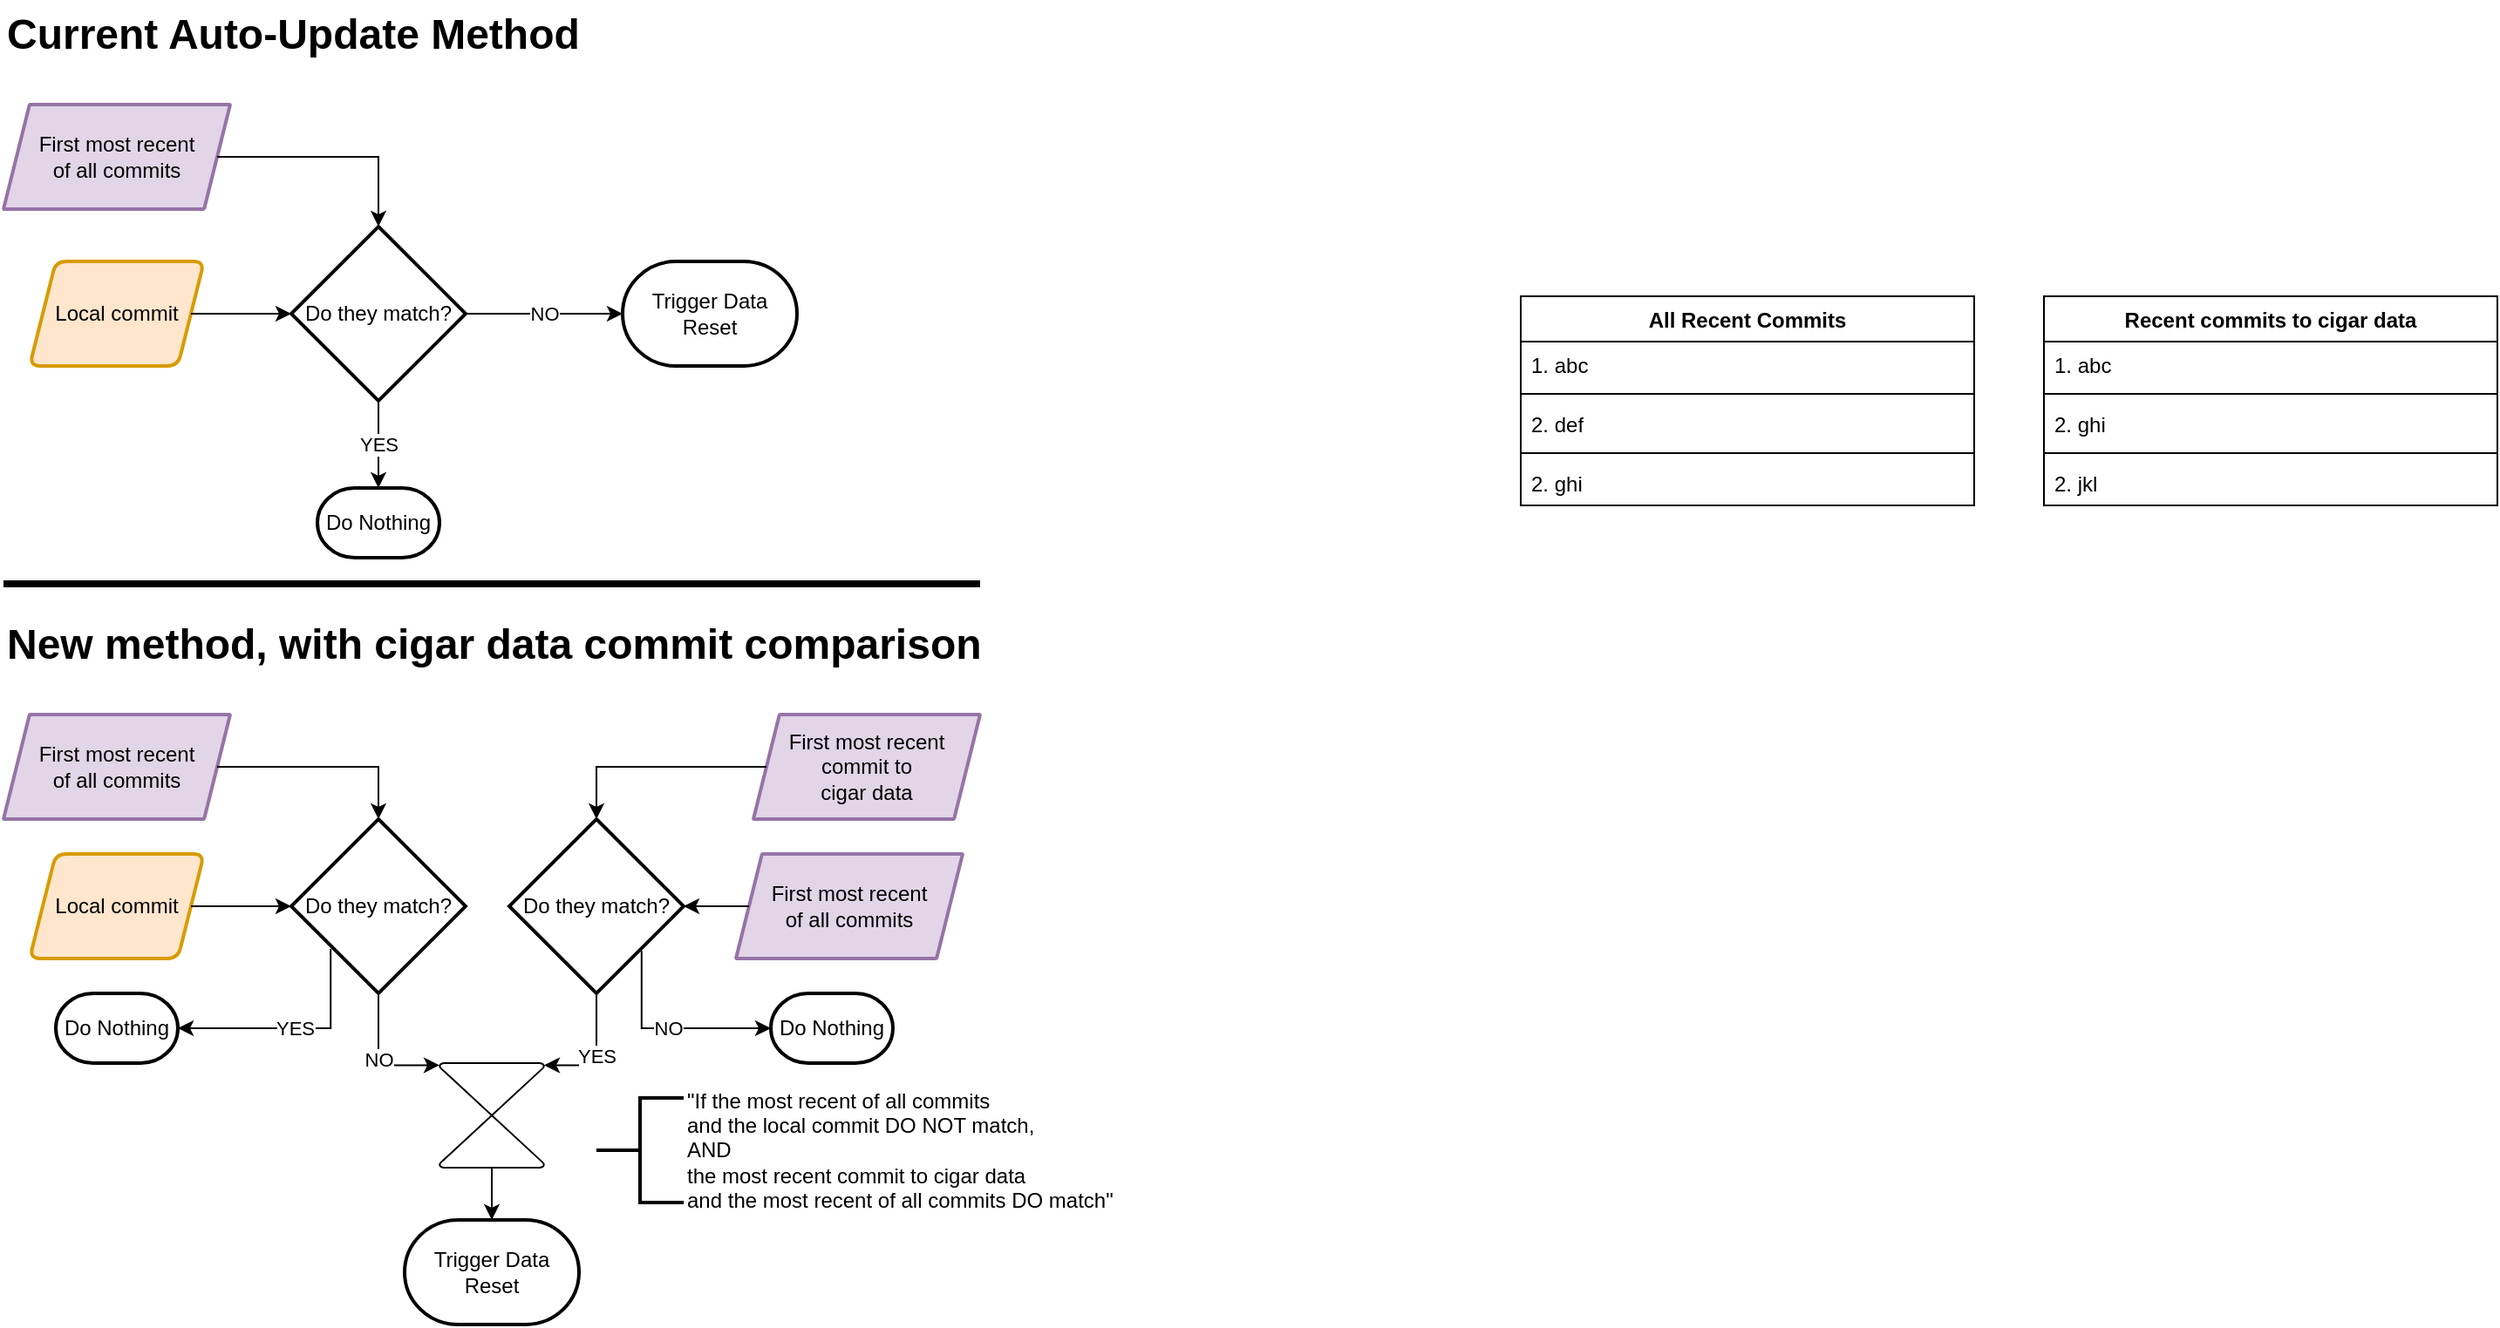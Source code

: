 <mxfile version="26.2.14" pages="3">
  <diagram name="Page-1" id="Fsl2NmO5ZkDEx8LPRr8b">
    <mxGraphModel dx="1038" dy="605" grid="1" gridSize="10" guides="1" tooltips="1" connect="1" arrows="1" fold="1" page="1" pageScale="1" pageWidth="850" pageHeight="1100" math="0" shadow="0">
      <root>
        <mxCell id="0" />
        <mxCell id="1" parent="0" />
        <mxCell id="vNEHH-DYMuVMHKYgHkYS-1" value="Recent commits to cigar data" style="swimlane;fontStyle=1;align=center;verticalAlign=top;childLayout=stackLayout;horizontal=1;startSize=26;horizontalStack=0;resizeParent=1;resizeParentMax=0;resizeLast=0;collapsible=1;marginBottom=0;whiteSpace=wrap;html=1;" vertex="1" parent="1">
          <mxGeometry x="1240" y="240" width="260" height="120" as="geometry" />
        </mxCell>
        <mxCell id="vNEHH-DYMuVMHKYgHkYS-2" value="1. abc" style="text;strokeColor=none;fillColor=none;align=left;verticalAlign=top;spacingLeft=4;spacingRight=4;overflow=hidden;rotatable=0;points=[[0,0.5],[1,0.5]];portConstraint=eastwest;whiteSpace=wrap;html=1;" vertex="1" parent="vNEHH-DYMuVMHKYgHkYS-1">
          <mxGeometry y="26" width="260" height="26" as="geometry" />
        </mxCell>
        <mxCell id="vNEHH-DYMuVMHKYgHkYS-3" value="" style="line;strokeWidth=1;fillColor=none;align=left;verticalAlign=middle;spacingTop=-1;spacingLeft=3;spacingRight=3;rotatable=0;labelPosition=right;points=[];portConstraint=eastwest;strokeColor=inherit;" vertex="1" parent="vNEHH-DYMuVMHKYgHkYS-1">
          <mxGeometry y="52" width="260" height="8" as="geometry" />
        </mxCell>
        <mxCell id="vNEHH-DYMuVMHKYgHkYS-4" value="2. ghi" style="text;strokeColor=none;fillColor=none;align=left;verticalAlign=top;spacingLeft=4;spacingRight=4;overflow=hidden;rotatable=0;points=[[0,0.5],[1,0.5]];portConstraint=eastwest;whiteSpace=wrap;html=1;" vertex="1" parent="vNEHH-DYMuVMHKYgHkYS-1">
          <mxGeometry y="60" width="260" height="26" as="geometry" />
        </mxCell>
        <mxCell id="vNEHH-DYMuVMHKYgHkYS-5" value="" style="line;strokeWidth=1;fillColor=none;align=left;verticalAlign=middle;spacingTop=-1;spacingLeft=3;spacingRight=3;rotatable=0;labelPosition=right;points=[];portConstraint=eastwest;strokeColor=inherit;" vertex="1" parent="vNEHH-DYMuVMHKYgHkYS-1">
          <mxGeometry y="86" width="260" height="8" as="geometry" />
        </mxCell>
        <mxCell id="vNEHH-DYMuVMHKYgHkYS-6" value="2. jkl" style="text;strokeColor=none;fillColor=none;align=left;verticalAlign=top;spacingLeft=4;spacingRight=4;overflow=hidden;rotatable=0;points=[[0,0.5],[1,0.5]];portConstraint=eastwest;whiteSpace=wrap;html=1;" vertex="1" parent="vNEHH-DYMuVMHKYgHkYS-1">
          <mxGeometry y="94" width="260" height="26" as="geometry" />
        </mxCell>
        <mxCell id="vNEHH-DYMuVMHKYgHkYS-7" value="All Recent Commits" style="swimlane;fontStyle=1;align=center;verticalAlign=top;childLayout=stackLayout;horizontal=1;startSize=26;horizontalStack=0;resizeParent=1;resizeParentMax=0;resizeLast=0;collapsible=1;marginBottom=0;whiteSpace=wrap;html=1;" vertex="1" parent="1">
          <mxGeometry x="940" y="240" width="260" height="120" as="geometry" />
        </mxCell>
        <mxCell id="vNEHH-DYMuVMHKYgHkYS-8" value="1. abc" style="text;strokeColor=none;fillColor=none;align=left;verticalAlign=top;spacingLeft=4;spacingRight=4;overflow=hidden;rotatable=0;points=[[0,0.5],[1,0.5]];portConstraint=eastwest;whiteSpace=wrap;html=1;" vertex="1" parent="vNEHH-DYMuVMHKYgHkYS-7">
          <mxGeometry y="26" width="260" height="26" as="geometry" />
        </mxCell>
        <mxCell id="vNEHH-DYMuVMHKYgHkYS-9" value="" style="line;strokeWidth=1;fillColor=none;align=left;verticalAlign=middle;spacingTop=-1;spacingLeft=3;spacingRight=3;rotatable=0;labelPosition=right;points=[];portConstraint=eastwest;strokeColor=inherit;" vertex="1" parent="vNEHH-DYMuVMHKYgHkYS-7">
          <mxGeometry y="52" width="260" height="8" as="geometry" />
        </mxCell>
        <mxCell id="vNEHH-DYMuVMHKYgHkYS-10" value="2. def" style="text;strokeColor=none;fillColor=none;align=left;verticalAlign=top;spacingLeft=4;spacingRight=4;overflow=hidden;rotatable=0;points=[[0,0.5],[1,0.5]];portConstraint=eastwest;whiteSpace=wrap;html=1;" vertex="1" parent="vNEHH-DYMuVMHKYgHkYS-7">
          <mxGeometry y="60" width="260" height="26" as="geometry" />
        </mxCell>
        <mxCell id="vNEHH-DYMuVMHKYgHkYS-11" value="" style="line;strokeWidth=1;fillColor=none;align=left;verticalAlign=middle;spacingTop=-1;spacingLeft=3;spacingRight=3;rotatable=0;labelPosition=right;points=[];portConstraint=eastwest;strokeColor=inherit;" vertex="1" parent="vNEHH-DYMuVMHKYgHkYS-7">
          <mxGeometry y="86" width="260" height="8" as="geometry" />
        </mxCell>
        <mxCell id="vNEHH-DYMuVMHKYgHkYS-12" value="2. ghi" style="text;strokeColor=none;fillColor=none;align=left;verticalAlign=top;spacingLeft=4;spacingRight=4;overflow=hidden;rotatable=0;points=[[0,0.5],[1,0.5]];portConstraint=eastwest;whiteSpace=wrap;html=1;" vertex="1" parent="vNEHH-DYMuVMHKYgHkYS-7">
          <mxGeometry y="94" width="260" height="26" as="geometry" />
        </mxCell>
        <mxCell id="vNEHH-DYMuVMHKYgHkYS-14" value="First most recent&lt;div&gt;commit to&lt;/div&gt;&lt;div&gt;cigar data&lt;/div&gt;" style="shape=parallelogram;html=1;strokeWidth=2;perimeter=parallelogramPerimeter;whiteSpace=wrap;rounded=1;arcSize=1;size=0.115;fillColor=#e1d5e7;strokeColor=#9673a6;" vertex="1" parent="1">
          <mxGeometry x="500" y="480" width="130" height="60" as="geometry" />
        </mxCell>
        <mxCell id="vNEHH-DYMuVMHKYgHkYS-15" value="Local commit" style="shape=parallelogram;html=1;strokeWidth=2;perimeter=parallelogramPerimeter;whiteSpace=wrap;rounded=1;arcSize=12;size=0.15;fillColor=#ffe6cc;strokeColor=#d79b00;" vertex="1" parent="1">
          <mxGeometry x="85" y="560" width="100" height="60" as="geometry" />
        </mxCell>
        <mxCell id="vNEHH-DYMuVMHKYgHkYS-16" value="&lt;div&gt;&lt;span style=&quot;background-color: transparent; color: light-dark(rgb(0, 0, 0), rgb(255, 255, 255));&quot;&gt;Do they match?&lt;/span&gt;&lt;/div&gt;" style="strokeWidth=2;html=1;shape=mxgraph.flowchart.decision;whiteSpace=wrap;" vertex="1" parent="1">
          <mxGeometry x="235" y="540" width="100" height="100" as="geometry" />
        </mxCell>
        <mxCell id="vNEHH-DYMuVMHKYgHkYS-17" value="First most recent&lt;div&gt;of all commits&lt;/div&gt;" style="shape=parallelogram;html=1;strokeWidth=2;perimeter=parallelogramPerimeter;whiteSpace=wrap;rounded=1;arcSize=1;size=0.115;fillColor=#e1d5e7;strokeColor=#9673a6;" vertex="1" parent="1">
          <mxGeometry x="70" y="480" width="130" height="60" as="geometry" />
        </mxCell>
        <mxCell id="vNEHH-DYMuVMHKYgHkYS-19" style="edgeStyle=orthogonalEdgeStyle;rounded=0;orthogonalLoop=1;jettySize=auto;html=1;entryX=0;entryY=0.5;entryDx=0;entryDy=0;entryPerimeter=0;" edge="1" parent="1" source="vNEHH-DYMuVMHKYgHkYS-15" target="vNEHH-DYMuVMHKYgHkYS-16">
          <mxGeometry relative="1" as="geometry" />
        </mxCell>
        <mxCell id="vNEHH-DYMuVMHKYgHkYS-20" style="edgeStyle=orthogonalEdgeStyle;rounded=0;orthogonalLoop=1;jettySize=auto;html=1;entryX=0.5;entryY=0;entryDx=0;entryDy=0;entryPerimeter=0;" edge="1" parent="1" source="vNEHH-DYMuVMHKYgHkYS-17" target="vNEHH-DYMuVMHKYgHkYS-16">
          <mxGeometry relative="1" as="geometry" />
        </mxCell>
        <mxCell id="vNEHH-DYMuVMHKYgHkYS-22" value="First most recent&lt;div&gt;of all commits&lt;/div&gt;" style="shape=parallelogram;html=1;strokeWidth=2;perimeter=parallelogramPerimeter;whiteSpace=wrap;rounded=1;arcSize=1;size=0.115;fillColor=#e1d5e7;strokeColor=#9673a6;" vertex="1" parent="1">
          <mxGeometry x="490" y="560" width="130" height="60" as="geometry" />
        </mxCell>
        <mxCell id="vNEHH-DYMuVMHKYgHkYS-23" value="&lt;div&gt;&lt;span style=&quot;background-color: transparent; color: light-dark(rgb(0, 0, 0), rgb(255, 255, 255));&quot;&gt;Do they match?&lt;/span&gt;&lt;/div&gt;" style="strokeWidth=2;html=1;shape=mxgraph.flowchart.decision;whiteSpace=wrap;" vertex="1" parent="1">
          <mxGeometry x="360" y="540" width="100" height="100" as="geometry" />
        </mxCell>
        <mxCell id="vNEHH-DYMuVMHKYgHkYS-24" style="edgeStyle=orthogonalEdgeStyle;rounded=0;orthogonalLoop=1;jettySize=auto;html=1;entryX=1;entryY=0.5;entryDx=0;entryDy=0;entryPerimeter=0;" edge="1" parent="1" source="vNEHH-DYMuVMHKYgHkYS-22" target="vNEHH-DYMuVMHKYgHkYS-23">
          <mxGeometry relative="1" as="geometry" />
        </mxCell>
        <mxCell id="vNEHH-DYMuVMHKYgHkYS-25" style="edgeStyle=orthogonalEdgeStyle;rounded=0;orthogonalLoop=1;jettySize=auto;html=1;entryX=0.5;entryY=0;entryDx=0;entryDy=0;entryPerimeter=0;" edge="1" parent="1" source="vNEHH-DYMuVMHKYgHkYS-14" target="vNEHH-DYMuVMHKYgHkYS-23">
          <mxGeometry relative="1" as="geometry" />
        </mxCell>
        <mxCell id="vNEHH-DYMuVMHKYgHkYS-27" value="" style="verticalLabelPosition=bottom;verticalAlign=top;html=1;shape=mxgraph.flowchart.collate;rotation=0;" vertex="1" parent="1">
          <mxGeometry x="320" y="680" width="60" height="60" as="geometry" />
        </mxCell>
        <mxCell id="vNEHH-DYMuVMHKYgHkYS-28" value="NO" style="edgeStyle=orthogonalEdgeStyle;rounded=0;orthogonalLoop=1;jettySize=auto;html=1;entryX=0;entryY=0.02;entryDx=0;entryDy=0;entryPerimeter=0;" edge="1" parent="1" source="vNEHH-DYMuVMHKYgHkYS-16" target="vNEHH-DYMuVMHKYgHkYS-27">
          <mxGeometry relative="1" as="geometry" />
        </mxCell>
        <mxCell id="vNEHH-DYMuVMHKYgHkYS-29" value="YES" style="edgeStyle=orthogonalEdgeStyle;rounded=0;orthogonalLoop=1;jettySize=auto;html=1;entryX=1;entryY=0.02;entryDx=0;entryDy=0;entryPerimeter=0;" edge="1" parent="1" source="vNEHH-DYMuVMHKYgHkYS-23" target="vNEHH-DYMuVMHKYgHkYS-27">
          <mxGeometry relative="1" as="geometry" />
        </mxCell>
        <mxCell id="vNEHH-DYMuVMHKYgHkYS-36" value="Do Nothing" style="strokeWidth=2;html=1;shape=mxgraph.flowchart.terminator;whiteSpace=wrap;" vertex="1" parent="1">
          <mxGeometry x="100" y="640" width="70" height="40" as="geometry" />
        </mxCell>
        <mxCell id="vNEHH-DYMuVMHKYgHkYS-37" value="Do Nothing" style="strokeWidth=2;html=1;shape=mxgraph.flowchart.terminator;whiteSpace=wrap;" vertex="1" parent="1">
          <mxGeometry x="510" y="640" width="70" height="40" as="geometry" />
        </mxCell>
        <mxCell id="vNEHH-DYMuVMHKYgHkYS-38" value="NO" style="edgeStyle=orthogonalEdgeStyle;rounded=0;orthogonalLoop=1;jettySize=auto;html=1;exitX=0.759;exitY=0.756;exitDx=0;exitDy=0;exitPerimeter=0;" edge="1" parent="1" source="vNEHH-DYMuVMHKYgHkYS-23" target="vNEHH-DYMuVMHKYgHkYS-37">
          <mxGeometry relative="1" as="geometry">
            <Array as="points">
              <mxPoint x="436" y="660" />
            </Array>
          </mxGeometry>
        </mxCell>
        <mxCell id="vNEHH-DYMuVMHKYgHkYS-39" value="YES" style="edgeStyle=orthogonalEdgeStyle;rounded=0;orthogonalLoop=1;jettySize=auto;html=1;exitX=0.226;exitY=0.745;exitDx=0;exitDy=0;exitPerimeter=0;" edge="1" parent="1" source="vNEHH-DYMuVMHKYgHkYS-16" target="vNEHH-DYMuVMHKYgHkYS-36">
          <mxGeometry relative="1" as="geometry">
            <Array as="points">
              <mxPoint x="258" y="660" />
            </Array>
          </mxGeometry>
        </mxCell>
        <mxCell id="vNEHH-DYMuVMHKYgHkYS-40" value="&quot;If the most recent of all commits&amp;nbsp;&lt;div&gt;and the local commit DO NOT match,&lt;div&gt;AND&lt;/div&gt;&lt;div&gt;the most recent commit to cigar data&lt;/div&gt;&lt;div&gt;and the most recent of all commits DO match&quot;&lt;/div&gt;&lt;/div&gt;" style="strokeWidth=2;html=1;shape=mxgraph.flowchart.annotation_2;align=left;labelPosition=right;pointerEvents=1;" vertex="1" parent="1">
          <mxGeometry x="410" y="700" width="50" height="60" as="geometry" />
        </mxCell>
        <mxCell id="vNEHH-DYMuVMHKYgHkYS-41" value="Trigger Data Reset" style="strokeWidth=2;html=1;shape=mxgraph.flowchart.terminator;whiteSpace=wrap;" vertex="1" parent="1">
          <mxGeometry x="300" y="770" width="100" height="60" as="geometry" />
        </mxCell>
        <mxCell id="vNEHH-DYMuVMHKYgHkYS-42" style="edgeStyle=orthogonalEdgeStyle;rounded=0;orthogonalLoop=1;jettySize=auto;html=1;entryX=0.5;entryY=0;entryDx=0;entryDy=0;entryPerimeter=0;" edge="1" parent="1" source="vNEHH-DYMuVMHKYgHkYS-27" target="vNEHH-DYMuVMHKYgHkYS-41">
          <mxGeometry relative="1" as="geometry" />
        </mxCell>
        <mxCell id="vNEHH-DYMuVMHKYgHkYS-57" value="" style="line;strokeWidth=4;html=1;perimeter=backbonePerimeter;points=[];outlineConnect=0;" vertex="1" parent="1">
          <mxGeometry x="70" y="400" width="560" height="10" as="geometry" />
        </mxCell>
        <mxCell id="vNEHH-DYMuVMHKYgHkYS-58" value="New method, with cigar data commit comparison" style="text;strokeColor=none;fillColor=none;html=1;fontSize=24;fontStyle=1;verticalAlign=middle;align=left;" vertex="1" parent="1">
          <mxGeometry x="70" y="420" width="560" height="40" as="geometry" />
        </mxCell>
        <mxCell id="vNEHH-DYMuVMHKYgHkYS-59" value="First most recent&lt;div&gt;of all commits&lt;/div&gt;" style="shape=parallelogram;html=1;strokeWidth=2;perimeter=parallelogramPerimeter;whiteSpace=wrap;rounded=1;arcSize=1;size=0.115;fillColor=#e1d5e7;strokeColor=#9673a6;" vertex="1" parent="1">
          <mxGeometry x="70" y="130" width="130" height="60" as="geometry" />
        </mxCell>
        <mxCell id="vNEHH-DYMuVMHKYgHkYS-60" value="Local commit" style="shape=parallelogram;html=1;strokeWidth=2;perimeter=parallelogramPerimeter;whiteSpace=wrap;rounded=1;arcSize=12;size=0.15;fillColor=#ffe6cc;strokeColor=#d79b00;" vertex="1" parent="1">
          <mxGeometry x="85" y="220" width="100" height="60" as="geometry" />
        </mxCell>
        <mxCell id="vNEHH-DYMuVMHKYgHkYS-61" value="&lt;div&gt;&lt;span style=&quot;background-color: transparent; color: light-dark(rgb(0, 0, 0), rgb(255, 255, 255));&quot;&gt;Do they match?&lt;/span&gt;&lt;/div&gt;" style="strokeWidth=2;html=1;shape=mxgraph.flowchart.decision;whiteSpace=wrap;" vertex="1" parent="1">
          <mxGeometry x="235" y="200" width="100" height="100" as="geometry" />
        </mxCell>
        <mxCell id="vNEHH-DYMuVMHKYgHkYS-62" style="edgeStyle=orthogonalEdgeStyle;rounded=0;orthogonalLoop=1;jettySize=auto;html=1;entryX=0.5;entryY=0;entryDx=0;entryDy=0;entryPerimeter=0;" edge="1" parent="1" source="vNEHH-DYMuVMHKYgHkYS-59" target="vNEHH-DYMuVMHKYgHkYS-61">
          <mxGeometry relative="1" as="geometry" />
        </mxCell>
        <mxCell id="vNEHH-DYMuVMHKYgHkYS-64" style="edgeStyle=orthogonalEdgeStyle;rounded=0;orthogonalLoop=1;jettySize=auto;html=1;entryX=0;entryY=0.5;entryDx=0;entryDy=0;entryPerimeter=0;" edge="1" parent="1" source="vNEHH-DYMuVMHKYgHkYS-60" target="vNEHH-DYMuVMHKYgHkYS-61">
          <mxGeometry relative="1" as="geometry" />
        </mxCell>
        <mxCell id="vNEHH-DYMuVMHKYgHkYS-65" value="Trigger Data Reset" style="strokeWidth=2;html=1;shape=mxgraph.flowchart.terminator;whiteSpace=wrap;" vertex="1" parent="1">
          <mxGeometry x="425" y="220" width="100" height="60" as="geometry" />
        </mxCell>
        <mxCell id="vNEHH-DYMuVMHKYgHkYS-66" value="NO" style="edgeStyle=orthogonalEdgeStyle;rounded=0;orthogonalLoop=1;jettySize=auto;html=1;entryX=0;entryY=0.5;entryDx=0;entryDy=0;entryPerimeter=0;" edge="1" parent="1" source="vNEHH-DYMuVMHKYgHkYS-61" target="vNEHH-DYMuVMHKYgHkYS-65">
          <mxGeometry relative="1" as="geometry" />
        </mxCell>
        <mxCell id="vNEHH-DYMuVMHKYgHkYS-67" value="Do Nothing" style="strokeWidth=2;html=1;shape=mxgraph.flowchart.terminator;whiteSpace=wrap;" vertex="1" parent="1">
          <mxGeometry x="250" y="350" width="70" height="40" as="geometry" />
        </mxCell>
        <mxCell id="vNEHH-DYMuVMHKYgHkYS-68" value="YES" style="edgeStyle=orthogonalEdgeStyle;rounded=0;orthogonalLoop=1;jettySize=auto;html=1;entryX=0.5;entryY=0;entryDx=0;entryDy=0;entryPerimeter=0;" edge="1" parent="1" source="vNEHH-DYMuVMHKYgHkYS-61" target="vNEHH-DYMuVMHKYgHkYS-67">
          <mxGeometry relative="1" as="geometry" />
        </mxCell>
        <mxCell id="vNEHH-DYMuVMHKYgHkYS-69" value="Current Auto-Update Method" style="text;strokeColor=none;fillColor=none;html=1;fontSize=24;fontStyle=1;verticalAlign=middle;align=left;" vertex="1" parent="1">
          <mxGeometry x="70" y="70" width="560" height="40" as="geometry" />
        </mxCell>
      </root>
    </mxGraphModel>
  </diagram>
  <diagram id="9Dt4kSiQeYyxLIuyk6CU" name="Page-2">
    <mxGraphModel dx="172" dy="605" grid="1" gridSize="10" guides="1" tooltips="1" connect="1" arrows="1" fold="1" page="1" pageScale="1" pageWidth="850" pageHeight="1100" math="0" shadow="0">
      <root>
        <mxCell id="0" />
        <mxCell id="1" parent="0" />
        <mxCell id="Z2YnFf-FDvuRE0i_ADli-1" value="Recent commits to cigar data" style="swimlane;fontStyle=1;align=center;verticalAlign=top;childLayout=stackLayout;horizontal=1;startSize=26;horizontalStack=0;resizeParent=1;resizeParentMax=0;resizeLast=0;collapsible=1;marginBottom=0;whiteSpace=wrap;html=1;fillColor=#e1d5e7;strokeColor=#9673a6;" vertex="1" parent="1">
          <mxGeometry x="1220" y="90" width="260" height="120" as="geometry" />
        </mxCell>
        <mxCell id="Z2YnFf-FDvuRE0i_ADli-2" value="1. abc" style="text;strokeColor=none;fillColor=none;align=left;verticalAlign=top;spacingLeft=4;spacingRight=4;overflow=hidden;rotatable=0;points=[[0,0.5],[1,0.5]];portConstraint=eastwest;whiteSpace=wrap;html=1;" vertex="1" parent="Z2YnFf-FDvuRE0i_ADli-1">
          <mxGeometry y="26" width="260" height="26" as="geometry" />
        </mxCell>
        <mxCell id="Z2YnFf-FDvuRE0i_ADli-3" value="" style="line;strokeWidth=1;fillColor=none;align=left;verticalAlign=middle;spacingTop=-1;spacingLeft=3;spacingRight=3;rotatable=0;labelPosition=right;points=[];portConstraint=eastwest;strokeColor=inherit;" vertex="1" parent="Z2YnFf-FDvuRE0i_ADli-1">
          <mxGeometry y="52" width="260" height="8" as="geometry" />
        </mxCell>
        <mxCell id="Z2YnFf-FDvuRE0i_ADli-4" value="2. ghi" style="text;strokeColor=none;fillColor=none;align=left;verticalAlign=top;spacingLeft=4;spacingRight=4;overflow=hidden;rotatable=0;points=[[0,0.5],[1,0.5]];portConstraint=eastwest;whiteSpace=wrap;html=1;" vertex="1" parent="Z2YnFf-FDvuRE0i_ADli-1">
          <mxGeometry y="60" width="260" height="26" as="geometry" />
        </mxCell>
        <mxCell id="Z2YnFf-FDvuRE0i_ADli-5" value="" style="line;strokeWidth=1;fillColor=none;align=left;verticalAlign=middle;spacingTop=-1;spacingLeft=3;spacingRight=3;rotatable=0;labelPosition=right;points=[];portConstraint=eastwest;strokeColor=inherit;" vertex="1" parent="Z2YnFf-FDvuRE0i_ADli-1">
          <mxGeometry y="86" width="260" height="8" as="geometry" />
        </mxCell>
        <mxCell id="Z2YnFf-FDvuRE0i_ADli-6" value="2. jkl" style="text;strokeColor=none;fillColor=none;align=left;verticalAlign=top;spacingLeft=4;spacingRight=4;overflow=hidden;rotatable=0;points=[[0,0.5],[1,0.5]];portConstraint=eastwest;whiteSpace=wrap;html=1;" vertex="1" parent="Z2YnFf-FDvuRE0i_ADli-1">
          <mxGeometry y="94" width="260" height="26" as="geometry" />
        </mxCell>
        <mxCell id="Z2YnFf-FDvuRE0i_ADli-7" value="All Recent Commits" style="swimlane;fontStyle=1;align=center;verticalAlign=top;childLayout=stackLayout;horizontal=1;startSize=26;horizontalStack=0;resizeParent=1;resizeParentMax=0;resizeLast=0;collapsible=1;marginBottom=0;whiteSpace=wrap;html=1;fillColor=#e1d5e7;strokeColor=#9673a6;" vertex="1" parent="1">
          <mxGeometry x="920" y="90" width="260" height="120" as="geometry" />
        </mxCell>
        <mxCell id="Z2YnFf-FDvuRE0i_ADli-8" value="1. abc" style="text;strokeColor=none;fillColor=none;align=left;verticalAlign=top;spacingLeft=4;spacingRight=4;overflow=hidden;rotatable=0;points=[[0,0.5],[1,0.5]];portConstraint=eastwest;whiteSpace=wrap;html=1;" vertex="1" parent="Z2YnFf-FDvuRE0i_ADli-7">
          <mxGeometry y="26" width="260" height="26" as="geometry" />
        </mxCell>
        <mxCell id="Z2YnFf-FDvuRE0i_ADli-9" value="" style="line;strokeWidth=1;fillColor=none;align=left;verticalAlign=middle;spacingTop=-1;spacingLeft=3;spacingRight=3;rotatable=0;labelPosition=right;points=[];portConstraint=eastwest;strokeColor=inherit;" vertex="1" parent="Z2YnFf-FDvuRE0i_ADli-7">
          <mxGeometry y="52" width="260" height="8" as="geometry" />
        </mxCell>
        <mxCell id="Z2YnFf-FDvuRE0i_ADli-10" value="2. def" style="text;strokeColor=none;fillColor=none;align=left;verticalAlign=top;spacingLeft=4;spacingRight=4;overflow=hidden;rotatable=0;points=[[0,0.5],[1,0.5]];portConstraint=eastwest;whiteSpace=wrap;html=1;" vertex="1" parent="Z2YnFf-FDvuRE0i_ADli-7">
          <mxGeometry y="60" width="260" height="26" as="geometry" />
        </mxCell>
        <mxCell id="Z2YnFf-FDvuRE0i_ADli-11" value="" style="line;strokeWidth=1;fillColor=none;align=left;verticalAlign=middle;spacingTop=-1;spacingLeft=3;spacingRight=3;rotatable=0;labelPosition=right;points=[];portConstraint=eastwest;strokeColor=inherit;" vertex="1" parent="Z2YnFf-FDvuRE0i_ADli-7">
          <mxGeometry y="86" width="260" height="8" as="geometry" />
        </mxCell>
        <mxCell id="Z2YnFf-FDvuRE0i_ADli-12" value="2. ghi" style="text;strokeColor=none;fillColor=none;align=left;verticalAlign=top;spacingLeft=4;spacingRight=4;overflow=hidden;rotatable=0;points=[[0,0.5],[1,0.5]];portConstraint=eastwest;whiteSpace=wrap;html=1;" vertex="1" parent="Z2YnFf-FDvuRE0i_ADli-7">
          <mxGeometry y="94" width="260" height="26" as="geometry" />
        </mxCell>
        <mxCell id="Z2YnFf-FDvuRE0i_ADli-13" value="CASE 1: Auto-Update Triggered" style="text;strokeColor=none;fillColor=none;html=1;fontSize=24;fontStyle=1;verticalAlign=middle;align=left;" vertex="1" parent="1">
          <mxGeometry x="920" y="30" width="380" height="40" as="geometry" />
        </mxCell>
        <mxCell id="Z2YnFf-FDvuRE0i_ADli-15" value="Local Commit" style="swimlane;fontStyle=0;childLayout=stackLayout;horizontal=1;startSize=26;fillColor=#ffe6cc;horizontalStack=0;resizeParent=1;resizeParentMax=0;resizeLast=0;collapsible=1;marginBottom=0;whiteSpace=wrap;html=1;strokeColor=#d79b00;" vertex="1" parent="1">
          <mxGeometry x="920" y="230" width="140" height="52" as="geometry" />
        </mxCell>
        <mxCell id="Z2YnFf-FDvuRE0i_ADli-16" value="def" style="text;strokeColor=none;fillColor=none;align=left;verticalAlign=top;spacingLeft=4;spacingRight=4;overflow=hidden;rotatable=0;points=[[0,0.5],[1,0.5]];portConstraint=eastwest;whiteSpace=wrap;html=1;" vertex="1" parent="Z2YnFf-FDvuRE0i_ADli-15">
          <mxGeometry y="26" width="140" height="26" as="geometry" />
        </mxCell>
        <mxCell id="5KXECC-7SWQL_P3zOM1c-1" value="First most recent&lt;div&gt;of all commits&lt;/div&gt;&lt;div&gt;(abc)&lt;/div&gt;" style="shape=parallelogram;html=1;strokeWidth=2;perimeter=parallelogramPerimeter;whiteSpace=wrap;rounded=1;arcSize=1;size=0.115;fillColor=#e1d5e7;strokeColor=#9673a6;" vertex="1" parent="1">
          <mxGeometry x="1350" y="340" width="130" height="60" as="geometry" />
        </mxCell>
        <mxCell id="5KXECC-7SWQL_P3zOM1c-2" value="Local commit&lt;div&gt;(def)&lt;/div&gt;" style="shape=parallelogram;html=1;strokeWidth=2;perimeter=parallelogramPerimeter;whiteSpace=wrap;rounded=1;arcSize=12;size=0.15;fillColor=#ffe6cc;strokeColor=#d79b00;" vertex="1" parent="1">
          <mxGeometry x="935" y="420" width="100" height="60" as="geometry" />
        </mxCell>
        <mxCell id="5KXECC-7SWQL_P3zOM1c-3" value="&lt;div&gt;&lt;span style=&quot;background-color: transparent; color: light-dark(rgb(0, 0, 0), rgb(255, 255, 255));&quot;&gt;&lt;br&gt;&lt;/span&gt;&lt;/div&gt;&lt;div&gt;&lt;span style=&quot;background-color: transparent; color: light-dark(rgb(0, 0, 0), rgb(255, 255, 255));&quot;&gt;Do they match?&lt;/span&gt;&lt;/div&gt;&lt;div&gt;(abc&amp;nbsp;≠ def)&lt;/div&gt;" style="strokeWidth=2;html=1;shape=mxgraph.flowchart.decision;whiteSpace=wrap;" vertex="1" parent="1">
          <mxGeometry x="1085" y="400" width="100" height="100" as="geometry" />
        </mxCell>
        <mxCell id="5KXECC-7SWQL_P3zOM1c-4" value="First most recent&lt;div&gt;of all commits&lt;/div&gt;&lt;div&gt;(abc)&lt;/div&gt;" style="shape=parallelogram;html=1;strokeWidth=2;perimeter=parallelogramPerimeter;whiteSpace=wrap;rounded=1;arcSize=1;size=0.115;fillColor=#e1d5e7;strokeColor=#9673a6;" vertex="1" parent="1">
          <mxGeometry x="920" y="340" width="130" height="60" as="geometry" />
        </mxCell>
        <mxCell id="5KXECC-7SWQL_P3zOM1c-5" style="edgeStyle=orthogonalEdgeStyle;rounded=0;orthogonalLoop=1;jettySize=auto;html=1;entryX=0;entryY=0.5;entryDx=0;entryDy=0;entryPerimeter=0;" edge="1" parent="1" source="5KXECC-7SWQL_P3zOM1c-2" target="5KXECC-7SWQL_P3zOM1c-3">
          <mxGeometry relative="1" as="geometry" />
        </mxCell>
        <mxCell id="5KXECC-7SWQL_P3zOM1c-6" style="edgeStyle=orthogonalEdgeStyle;rounded=0;orthogonalLoop=1;jettySize=auto;html=1;entryX=0.5;entryY=0;entryDx=0;entryDy=0;entryPerimeter=0;" edge="1" parent="1" source="5KXECC-7SWQL_P3zOM1c-4" target="5KXECC-7SWQL_P3zOM1c-3">
          <mxGeometry relative="1" as="geometry" />
        </mxCell>
        <mxCell id="5KXECC-7SWQL_P3zOM1c-7" value="First most recent&lt;div&gt;commit to cigar data&lt;/div&gt;&lt;div&gt;(abc)&lt;/div&gt;" style="shape=parallelogram;html=1;strokeWidth=2;perimeter=parallelogramPerimeter;whiteSpace=wrap;rounded=1;arcSize=1;size=0.115;fillColor=#e1d5e7;strokeColor=#9673a6;" vertex="1" parent="1">
          <mxGeometry x="1340" y="420" width="130" height="60" as="geometry" />
        </mxCell>
        <mxCell id="5KXECC-7SWQL_P3zOM1c-8" value="&lt;div&gt;&lt;span style=&quot;background-color: transparent; color: light-dark(rgb(0, 0, 0), rgb(255, 255, 255));&quot;&gt;&lt;br&gt;&lt;/span&gt;&lt;/div&gt;&lt;div&gt;&lt;span style=&quot;background-color: transparent; color: light-dark(rgb(0, 0, 0), rgb(255, 255, 255));&quot;&gt;Do they match?&lt;/span&gt;&lt;/div&gt;&lt;div&gt;&lt;span style=&quot;background-color: transparent; color: light-dark(rgb(0, 0, 0), rgb(255, 255, 255));&quot;&gt;(abc = abc)&lt;/span&gt;&lt;/div&gt;" style="strokeWidth=2;html=1;shape=mxgraph.flowchart.decision;whiteSpace=wrap;" vertex="1" parent="1">
          <mxGeometry x="1210" y="400" width="100" height="100" as="geometry" />
        </mxCell>
        <mxCell id="5KXECC-7SWQL_P3zOM1c-9" style="edgeStyle=orthogonalEdgeStyle;rounded=0;orthogonalLoop=1;jettySize=auto;html=1;entryX=1;entryY=0.5;entryDx=0;entryDy=0;entryPerimeter=0;" edge="1" parent="1" source="5KXECC-7SWQL_P3zOM1c-7" target="5KXECC-7SWQL_P3zOM1c-8">
          <mxGeometry relative="1" as="geometry" />
        </mxCell>
        <mxCell id="5KXECC-7SWQL_P3zOM1c-10" style="edgeStyle=orthogonalEdgeStyle;rounded=0;orthogonalLoop=1;jettySize=auto;html=1;entryX=0.5;entryY=0;entryDx=0;entryDy=0;entryPerimeter=0;" edge="1" parent="1" source="5KXECC-7SWQL_P3zOM1c-1" target="5KXECC-7SWQL_P3zOM1c-8">
          <mxGeometry relative="1" as="geometry" />
        </mxCell>
        <mxCell id="5KXECC-7SWQL_P3zOM1c-11" value="" style="verticalLabelPosition=bottom;verticalAlign=top;html=1;shape=mxgraph.flowchart.collate;rotation=0;fillColor=#60a917;strokeColor=#2D7600;fontColor=#ffffff;" vertex="1" parent="1">
          <mxGeometry x="1170" y="540" width="60" height="60" as="geometry" />
        </mxCell>
        <mxCell id="5KXECC-7SWQL_P3zOM1c-12" value="NO" style="edgeStyle=orthogonalEdgeStyle;rounded=0;orthogonalLoop=1;jettySize=auto;html=1;entryX=0;entryY=0.02;entryDx=0;entryDy=0;entryPerimeter=0;fillColor=#60a917;strokeColor=#2D7600;strokeWidth=2;" edge="1" parent="1" source="5KXECC-7SWQL_P3zOM1c-3" target="5KXECC-7SWQL_P3zOM1c-11">
          <mxGeometry relative="1" as="geometry" />
        </mxCell>
        <mxCell id="5KXECC-7SWQL_P3zOM1c-13" value="YES" style="edgeStyle=orthogonalEdgeStyle;rounded=0;orthogonalLoop=1;jettySize=auto;html=1;entryX=1;entryY=0.02;entryDx=0;entryDy=0;entryPerimeter=0;fillColor=#60a917;strokeColor=#2D7600;strokeWidth=2;" edge="1" parent="1" source="5KXECC-7SWQL_P3zOM1c-8" target="5KXECC-7SWQL_P3zOM1c-11">
          <mxGeometry relative="1" as="geometry" />
        </mxCell>
        <mxCell id="5KXECC-7SWQL_P3zOM1c-14" value="Do Nothing" style="strokeWidth=2;html=1;shape=mxgraph.flowchart.terminator;whiteSpace=wrap;fillColor=#f8cecc;strokeColor=#b85450;" vertex="1" parent="1">
          <mxGeometry x="950" y="500" width="70" height="40" as="geometry" />
        </mxCell>
        <mxCell id="5KXECC-7SWQL_P3zOM1c-15" value="Do Nothing" style="strokeWidth=2;html=1;shape=mxgraph.flowchart.terminator;whiteSpace=wrap;fillColor=#f8cecc;strokeColor=#b85450;" vertex="1" parent="1">
          <mxGeometry x="1360" y="500" width="70" height="40" as="geometry" />
        </mxCell>
        <mxCell id="5KXECC-7SWQL_P3zOM1c-16" value="NO" style="edgeStyle=orthogonalEdgeStyle;rounded=0;orthogonalLoop=1;jettySize=auto;html=1;exitX=0.759;exitY=0.756;exitDx=0;exitDy=0;exitPerimeter=0;fillColor=#f8cecc;strokeColor=#b85450;strokeWidth=2;" edge="1" parent="1" source="5KXECC-7SWQL_P3zOM1c-8" target="5KXECC-7SWQL_P3zOM1c-15">
          <mxGeometry relative="1" as="geometry">
            <Array as="points">
              <mxPoint x="1286" y="520" />
            </Array>
          </mxGeometry>
        </mxCell>
        <mxCell id="5KXECC-7SWQL_P3zOM1c-17" value="YES" style="edgeStyle=orthogonalEdgeStyle;rounded=0;orthogonalLoop=1;jettySize=auto;html=1;exitX=0.226;exitY=0.745;exitDx=0;exitDy=0;exitPerimeter=0;fillColor=#f8cecc;strokeColor=#b85450;strokeWidth=2;" edge="1" parent="1" source="5KXECC-7SWQL_P3zOM1c-3" target="5KXECC-7SWQL_P3zOM1c-14">
          <mxGeometry relative="1" as="geometry">
            <Array as="points">
              <mxPoint x="1108" y="520" />
            </Array>
          </mxGeometry>
        </mxCell>
        <mxCell id="5KXECC-7SWQL_P3zOM1c-18" value="&quot;If the most recent of all commits&amp;nbsp;&lt;div&gt;and the local commit DO NOT match,&lt;div&gt;AND&lt;/div&gt;&lt;div&gt;the most recent commit to cigar data&lt;/div&gt;&lt;div&gt;and the most recent of all commits DO match&quot;&lt;/div&gt;&lt;/div&gt;" style="strokeWidth=2;html=1;shape=mxgraph.flowchart.annotation_2;align=left;labelPosition=right;pointerEvents=1;" vertex="1" parent="1">
          <mxGeometry x="1260" y="560" width="50" height="60" as="geometry" />
        </mxCell>
        <mxCell id="5KXECC-7SWQL_P3zOM1c-19" value="Trigger Data Reset" style="strokeWidth=2;html=1;shape=mxgraph.flowchart.terminator;whiteSpace=wrap;fillColor=#d5e8d4;strokeColor=#82b366;" vertex="1" parent="1">
          <mxGeometry x="1150" y="630" width="100" height="60" as="geometry" />
        </mxCell>
        <mxCell id="5KXECC-7SWQL_P3zOM1c-20" style="edgeStyle=orthogonalEdgeStyle;rounded=0;orthogonalLoop=1;jettySize=auto;html=1;entryX=0.5;entryY=0;entryDx=0;entryDy=0;entryPerimeter=0;fillColor=#60a917;strokeColor=#2D7600;strokeWidth=2;" edge="1" parent="1" source="5KXECC-7SWQL_P3zOM1c-11" target="5KXECC-7SWQL_P3zOM1c-19">
          <mxGeometry relative="1" as="geometry" />
        </mxCell>
        <mxCell id="5KXECC-7SWQL_P3zOM1c-21" style="edgeStyle=orthogonalEdgeStyle;rounded=0;orthogonalLoop=1;jettySize=auto;html=1;entryX=0;entryY=0.5;entryDx=0;entryDy=0;fillColor=#e1d5e7;strokeColor=#9673a6;strokeWidth=2;" edge="1" parent="1" source="Z2YnFf-FDvuRE0i_ADli-8" target="5KXECC-7SWQL_P3zOM1c-4">
          <mxGeometry relative="1" as="geometry">
            <Array as="points">
              <mxPoint x="900" y="129" />
              <mxPoint x="900" y="370" />
            </Array>
          </mxGeometry>
        </mxCell>
        <mxCell id="5KXECC-7SWQL_P3zOM1c-22" style="edgeStyle=orthogonalEdgeStyle;rounded=0;orthogonalLoop=1;jettySize=auto;html=1;entryX=0;entryY=0.5;entryDx=0;entryDy=0;fillColor=#ffe6cc;strokeColor=#d79b00;strokeWidth=2;" edge="1" parent="1" source="Z2YnFf-FDvuRE0i_ADli-16" target="5KXECC-7SWQL_P3zOM1c-2">
          <mxGeometry relative="1" as="geometry">
            <Array as="points">
              <mxPoint x="890" y="269" />
              <mxPoint x="890" y="450" />
            </Array>
          </mxGeometry>
        </mxCell>
        <mxCell id="5KXECC-7SWQL_P3zOM1c-23" style="edgeStyle=orthogonalEdgeStyle;rounded=0;orthogonalLoop=1;jettySize=auto;html=1;entryX=0.25;entryY=0;entryDx=0;entryDy=0;fillColor=#e1d5e7;strokeColor=#9673a6;strokeWidth=2;" edge="1" parent="1" source="Z2YnFf-FDvuRE0i_ADli-8" target="5KXECC-7SWQL_P3zOM1c-1">
          <mxGeometry relative="1" as="geometry">
            <Array as="points">
              <mxPoint x="1200" y="129" />
              <mxPoint x="1200" y="230" />
              <mxPoint x="1383" y="230" />
            </Array>
          </mxGeometry>
        </mxCell>
        <mxCell id="5KXECC-7SWQL_P3zOM1c-24" style="edgeStyle=orthogonalEdgeStyle;rounded=0;orthogonalLoop=1;jettySize=auto;html=1;entryX=1;entryY=0.5;entryDx=0;entryDy=0;fillColor=#e1d5e7;strokeColor=#9673a6;strokeWidth=2;" edge="1" parent="1" source="Z2YnFf-FDvuRE0i_ADli-2" target="5KXECC-7SWQL_P3zOM1c-7">
          <mxGeometry relative="1" as="geometry">
            <Array as="points">
              <mxPoint x="1500" y="129" />
              <mxPoint x="1500" y="450" />
            </Array>
          </mxGeometry>
        </mxCell>
      </root>
    </mxGraphModel>
  </diagram>
  <diagram id="DS2o2ne7OxAWpDZ7fTC_" name="Page-3">
    <mxGraphModel dx="172" dy="605" grid="1" gridSize="10" guides="1" tooltips="1" connect="1" arrows="1" fold="1" page="1" pageScale="1" pageWidth="850" pageHeight="1100" math="0" shadow="0">
      <root>
        <mxCell id="0" />
        <mxCell id="1" parent="0" />
        <mxCell id="1kVlgkEhl5A6zOlx8foQ-1" value="Recent commits to cigar data" style="swimlane;fontStyle=1;align=center;verticalAlign=top;childLayout=stackLayout;horizontal=1;startSize=26;horizontalStack=0;resizeParent=1;resizeParentMax=0;resizeLast=0;collapsible=1;marginBottom=0;whiteSpace=wrap;html=1;fillColor=#e1d5e7;strokeColor=#9673a6;" vertex="1" parent="1">
          <mxGeometry x="1220" y="90" width="260" height="120" as="geometry" />
        </mxCell>
        <mxCell id="1kVlgkEhl5A6zOlx8foQ-2" value="1. ghi" style="text;strokeColor=none;fillColor=none;align=left;verticalAlign=top;spacingLeft=4;spacingRight=4;overflow=hidden;rotatable=0;points=[[0,0.5],[1,0.5]];portConstraint=eastwest;whiteSpace=wrap;html=1;" vertex="1" parent="1kVlgkEhl5A6zOlx8foQ-1">
          <mxGeometry y="26" width="260" height="26" as="geometry" />
        </mxCell>
        <mxCell id="1kVlgkEhl5A6zOlx8foQ-3" value="" style="line;strokeWidth=1;fillColor=none;align=left;verticalAlign=middle;spacingTop=-1;spacingLeft=3;spacingRight=3;rotatable=0;labelPosition=right;points=[];portConstraint=eastwest;strokeColor=inherit;" vertex="1" parent="1kVlgkEhl5A6zOlx8foQ-1">
          <mxGeometry y="52" width="260" height="8" as="geometry" />
        </mxCell>
        <mxCell id="1kVlgkEhl5A6zOlx8foQ-4" value="2. jkl" style="text;strokeColor=none;fillColor=none;align=left;verticalAlign=top;spacingLeft=4;spacingRight=4;overflow=hidden;rotatable=0;points=[[0,0.5],[1,0.5]];portConstraint=eastwest;whiteSpace=wrap;html=1;" vertex="1" parent="1kVlgkEhl5A6zOlx8foQ-1">
          <mxGeometry y="60" width="260" height="26" as="geometry" />
        </mxCell>
        <mxCell id="1kVlgkEhl5A6zOlx8foQ-5" value="" style="line;strokeWidth=1;fillColor=none;align=left;verticalAlign=middle;spacingTop=-1;spacingLeft=3;spacingRight=3;rotatable=0;labelPosition=right;points=[];portConstraint=eastwest;strokeColor=inherit;" vertex="1" parent="1kVlgkEhl5A6zOlx8foQ-1">
          <mxGeometry y="86" width="260" height="8" as="geometry" />
        </mxCell>
        <mxCell id="1kVlgkEhl5A6zOlx8foQ-6" value="2. pqr" style="text;strokeColor=none;fillColor=none;align=left;verticalAlign=top;spacingLeft=4;spacingRight=4;overflow=hidden;rotatable=0;points=[[0,0.5],[1,0.5]];portConstraint=eastwest;whiteSpace=wrap;html=1;" vertex="1" parent="1kVlgkEhl5A6zOlx8foQ-1">
          <mxGeometry y="94" width="260" height="26" as="geometry" />
        </mxCell>
        <mxCell id="1kVlgkEhl5A6zOlx8foQ-7" value="All Recent Commits" style="swimlane;fontStyle=1;align=center;verticalAlign=top;childLayout=stackLayout;horizontal=1;startSize=26;horizontalStack=0;resizeParent=1;resizeParentMax=0;resizeLast=0;collapsible=1;marginBottom=0;whiteSpace=wrap;html=1;fillColor=#e1d5e7;strokeColor=#9673a6;" vertex="1" parent="1">
          <mxGeometry x="920" y="90" width="260" height="120" as="geometry" />
        </mxCell>
        <mxCell id="1kVlgkEhl5A6zOlx8foQ-8" value="1. abc" style="text;strokeColor=none;fillColor=none;align=left;verticalAlign=top;spacingLeft=4;spacingRight=4;overflow=hidden;rotatable=0;points=[[0,0.5],[1,0.5]];portConstraint=eastwest;whiteSpace=wrap;html=1;" vertex="1" parent="1kVlgkEhl5A6zOlx8foQ-7">
          <mxGeometry y="26" width="260" height="26" as="geometry" />
        </mxCell>
        <mxCell id="1kVlgkEhl5A6zOlx8foQ-9" value="" style="line;strokeWidth=1;fillColor=none;align=left;verticalAlign=middle;spacingTop=-1;spacingLeft=3;spacingRight=3;rotatable=0;labelPosition=right;points=[];portConstraint=eastwest;strokeColor=inherit;" vertex="1" parent="1kVlgkEhl5A6zOlx8foQ-7">
          <mxGeometry y="52" width="260" height="8" as="geometry" />
        </mxCell>
        <mxCell id="1kVlgkEhl5A6zOlx8foQ-10" value="2. def" style="text;strokeColor=none;fillColor=none;align=left;verticalAlign=top;spacingLeft=4;spacingRight=4;overflow=hidden;rotatable=0;points=[[0,0.5],[1,0.5]];portConstraint=eastwest;whiteSpace=wrap;html=1;" vertex="1" parent="1kVlgkEhl5A6zOlx8foQ-7">
          <mxGeometry y="60" width="260" height="26" as="geometry" />
        </mxCell>
        <mxCell id="1kVlgkEhl5A6zOlx8foQ-11" value="" style="line;strokeWidth=1;fillColor=none;align=left;verticalAlign=middle;spacingTop=-1;spacingLeft=3;spacingRight=3;rotatable=0;labelPosition=right;points=[];portConstraint=eastwest;strokeColor=inherit;" vertex="1" parent="1kVlgkEhl5A6zOlx8foQ-7">
          <mxGeometry y="86" width="260" height="8" as="geometry" />
        </mxCell>
        <mxCell id="1kVlgkEhl5A6zOlx8foQ-12" value="2. ghi" style="text;strokeColor=none;fillColor=none;align=left;verticalAlign=top;spacingLeft=4;spacingRight=4;overflow=hidden;rotatable=0;points=[[0,0.5],[1,0.5]];portConstraint=eastwest;whiteSpace=wrap;html=1;" vertex="1" parent="1kVlgkEhl5A6zOlx8foQ-7">
          <mxGeometry y="94" width="260" height="26" as="geometry" />
        </mxCell>
        <mxCell id="1kVlgkEhl5A6zOlx8foQ-13" value="CASE 2: Do Nothing, Commit doesn&#39;t change data" style="text;strokeColor=none;fillColor=none;html=1;fontSize=24;fontStyle=1;verticalAlign=middle;align=left;" vertex="1" parent="1">
          <mxGeometry x="920" y="30" width="580" height="40" as="geometry" />
        </mxCell>
        <mxCell id="1kVlgkEhl5A6zOlx8foQ-14" value="Local Commit" style="swimlane;fontStyle=0;childLayout=stackLayout;horizontal=1;startSize=26;fillColor=#ffe6cc;horizontalStack=0;resizeParent=1;resizeParentMax=0;resizeLast=0;collapsible=1;marginBottom=0;whiteSpace=wrap;html=1;strokeColor=#d79b00;" vertex="1" parent="1">
          <mxGeometry x="920" y="230" width="140" height="52" as="geometry" />
        </mxCell>
        <mxCell id="1kVlgkEhl5A6zOlx8foQ-15" value="def" style="text;strokeColor=none;fillColor=none;align=left;verticalAlign=top;spacingLeft=4;spacingRight=4;overflow=hidden;rotatable=0;points=[[0,0.5],[1,0.5]];portConstraint=eastwest;whiteSpace=wrap;html=1;" vertex="1" parent="1kVlgkEhl5A6zOlx8foQ-14">
          <mxGeometry y="26" width="140" height="26" as="geometry" />
        </mxCell>
        <mxCell id="1kVlgkEhl5A6zOlx8foQ-16" value="First most recent&lt;div&gt;of all commits&lt;/div&gt;&lt;div&gt;(abc)&lt;/div&gt;" style="shape=parallelogram;html=1;strokeWidth=2;perimeter=parallelogramPerimeter;whiteSpace=wrap;rounded=1;arcSize=1;size=0.115;fillColor=#e1d5e7;strokeColor=#9673a6;" vertex="1" parent="1">
          <mxGeometry x="1350" y="340" width="130" height="60" as="geometry" />
        </mxCell>
        <mxCell id="1kVlgkEhl5A6zOlx8foQ-17" value="Local commit&lt;div&gt;(def)&lt;/div&gt;" style="shape=parallelogram;html=1;strokeWidth=2;perimeter=parallelogramPerimeter;whiteSpace=wrap;rounded=1;arcSize=12;size=0.15;fillColor=#ffe6cc;strokeColor=#d79b00;" vertex="1" parent="1">
          <mxGeometry x="935" y="420" width="100" height="60" as="geometry" />
        </mxCell>
        <mxCell id="1kVlgkEhl5A6zOlx8foQ-18" value="&lt;div&gt;&lt;span style=&quot;background-color: transparent; color: light-dark(rgb(0, 0, 0), rgb(255, 255, 255));&quot;&gt;&lt;br&gt;&lt;/span&gt;&lt;/div&gt;&lt;div&gt;&lt;span style=&quot;background-color: transparent; color: light-dark(rgb(0, 0, 0), rgb(255, 255, 255));&quot;&gt;Do they match?&lt;/span&gt;&lt;/div&gt;&lt;div&gt;(abc&amp;nbsp;≠ def)&lt;/div&gt;" style="strokeWidth=2;html=1;shape=mxgraph.flowchart.decision;whiteSpace=wrap;" vertex="1" parent="1">
          <mxGeometry x="1085" y="400" width="100" height="100" as="geometry" />
        </mxCell>
        <mxCell id="1kVlgkEhl5A6zOlx8foQ-19" value="First most recent&lt;div&gt;of all commits&lt;/div&gt;&lt;div&gt;(abc)&lt;/div&gt;" style="shape=parallelogram;html=1;strokeWidth=2;perimeter=parallelogramPerimeter;whiteSpace=wrap;rounded=1;arcSize=1;size=0.115;fillColor=#e1d5e7;strokeColor=#9673a6;" vertex="1" parent="1">
          <mxGeometry x="920" y="340" width="130" height="60" as="geometry" />
        </mxCell>
        <mxCell id="1kVlgkEhl5A6zOlx8foQ-20" style="edgeStyle=orthogonalEdgeStyle;rounded=0;orthogonalLoop=1;jettySize=auto;html=1;entryX=0;entryY=0.5;entryDx=0;entryDy=0;entryPerimeter=0;" edge="1" parent="1" source="1kVlgkEhl5A6zOlx8foQ-17" target="1kVlgkEhl5A6zOlx8foQ-18">
          <mxGeometry relative="1" as="geometry" />
        </mxCell>
        <mxCell id="1kVlgkEhl5A6zOlx8foQ-21" style="edgeStyle=orthogonalEdgeStyle;rounded=0;orthogonalLoop=1;jettySize=auto;html=1;entryX=0.5;entryY=0;entryDx=0;entryDy=0;entryPerimeter=0;" edge="1" parent="1" source="1kVlgkEhl5A6zOlx8foQ-19" target="1kVlgkEhl5A6zOlx8foQ-18">
          <mxGeometry relative="1" as="geometry" />
        </mxCell>
        <mxCell id="1kVlgkEhl5A6zOlx8foQ-22" value="First most recent&lt;div&gt;commit to cigar data&lt;/div&gt;&lt;div&gt;(ghi)&lt;/div&gt;" style="shape=parallelogram;html=1;strokeWidth=2;perimeter=parallelogramPerimeter;whiteSpace=wrap;rounded=1;arcSize=1;size=0.115;fillColor=#e1d5e7;strokeColor=#9673a6;" vertex="1" parent="1">
          <mxGeometry x="1340" y="420" width="130" height="60" as="geometry" />
        </mxCell>
        <mxCell id="1kVlgkEhl5A6zOlx8foQ-23" value="&lt;div&gt;&lt;span style=&quot;background-color: transparent; color: light-dark(rgb(0, 0, 0), rgb(255, 255, 255));&quot;&gt;&lt;br&gt;&lt;/span&gt;&lt;/div&gt;&lt;div&gt;&lt;span style=&quot;background-color: transparent; color: light-dark(rgb(0, 0, 0), rgb(255, 255, 255));&quot;&gt;Do they match?&lt;/span&gt;&lt;/div&gt;&lt;div&gt;&lt;span style=&quot;background-color: transparent; color: light-dark(rgb(0, 0, 0), rgb(255, 255, 255));&quot;&gt;(abc&amp;nbsp;&lt;/span&gt;&lt;span style=&quot;background-color: transparent; color: light-dark(rgb(0, 0, 0), rgb(255, 255, 255));&quot;&gt;≠&lt;/span&gt;&lt;span style=&quot;background-color: transparent; color: light-dark(rgb(0, 0, 0), rgb(255, 255, 255));&quot;&gt;&amp;nbsp;ghi)&lt;/span&gt;&lt;/div&gt;" style="strokeWidth=2;html=1;shape=mxgraph.flowchart.decision;whiteSpace=wrap;" vertex="1" parent="1">
          <mxGeometry x="1210" y="400" width="100" height="100" as="geometry" />
        </mxCell>
        <mxCell id="1kVlgkEhl5A6zOlx8foQ-24" style="edgeStyle=orthogonalEdgeStyle;rounded=0;orthogonalLoop=1;jettySize=auto;html=1;entryX=1;entryY=0.5;entryDx=0;entryDy=0;entryPerimeter=0;" edge="1" parent="1" source="1kVlgkEhl5A6zOlx8foQ-22" target="1kVlgkEhl5A6zOlx8foQ-23">
          <mxGeometry relative="1" as="geometry" />
        </mxCell>
        <mxCell id="1kVlgkEhl5A6zOlx8foQ-25" style="edgeStyle=orthogonalEdgeStyle;rounded=0;orthogonalLoop=1;jettySize=auto;html=1;entryX=0.5;entryY=0;entryDx=0;entryDy=0;entryPerimeter=0;" edge="1" parent="1" source="1kVlgkEhl5A6zOlx8foQ-16" target="1kVlgkEhl5A6zOlx8foQ-23">
          <mxGeometry relative="1" as="geometry" />
        </mxCell>
        <mxCell id="1kVlgkEhl5A6zOlx8foQ-26" value="" style="verticalLabelPosition=bottom;verticalAlign=top;html=1;shape=mxgraph.flowchart.collate;rotation=0;fillColor=#f8cecc;strokeColor=#b85450;" vertex="1" parent="1">
          <mxGeometry x="1170" y="540" width="60" height="60" as="geometry" />
        </mxCell>
        <mxCell id="1kVlgkEhl5A6zOlx8foQ-27" value="NO" style="edgeStyle=orthogonalEdgeStyle;rounded=0;orthogonalLoop=1;jettySize=auto;html=1;entryX=0;entryY=0.02;entryDx=0;entryDy=0;entryPerimeter=0;fillColor=#60a917;strokeColor=#2D7600;strokeWidth=2;" edge="1" parent="1" source="1kVlgkEhl5A6zOlx8foQ-18" target="1kVlgkEhl5A6zOlx8foQ-26">
          <mxGeometry relative="1" as="geometry" />
        </mxCell>
        <mxCell id="1kVlgkEhl5A6zOlx8foQ-28" value="YES" style="edgeStyle=orthogonalEdgeStyle;rounded=0;orthogonalLoop=1;jettySize=auto;html=1;entryX=1;entryY=0.02;entryDx=0;entryDy=0;entryPerimeter=0;fillColor=#f8cecc;strokeColor=#b85450;strokeWidth=2;" edge="1" parent="1" source="1kVlgkEhl5A6zOlx8foQ-23" target="1kVlgkEhl5A6zOlx8foQ-26">
          <mxGeometry relative="1" as="geometry" />
        </mxCell>
        <mxCell id="1kVlgkEhl5A6zOlx8foQ-29" value="Do Nothing" style="strokeWidth=2;html=1;shape=mxgraph.flowchart.terminator;whiteSpace=wrap;fillColor=#f8cecc;strokeColor=#b85450;" vertex="1" parent="1">
          <mxGeometry x="950" y="500" width="70" height="40" as="geometry" />
        </mxCell>
        <mxCell id="1kVlgkEhl5A6zOlx8foQ-30" value="Do Nothing" style="strokeWidth=2;html=1;shape=mxgraph.flowchart.terminator;whiteSpace=wrap;fillColor=#d5e8d4;strokeColor=#82b366;" vertex="1" parent="1">
          <mxGeometry x="1360" y="500" width="70" height="40" as="geometry" />
        </mxCell>
        <mxCell id="1kVlgkEhl5A6zOlx8foQ-31" value="NO" style="edgeStyle=orthogonalEdgeStyle;rounded=0;orthogonalLoop=1;jettySize=auto;html=1;exitX=0.759;exitY=0.756;exitDx=0;exitDy=0;exitPerimeter=0;fillColor=#60a917;strokeColor=#2D7600;strokeWidth=2;" edge="1" parent="1" source="1kVlgkEhl5A6zOlx8foQ-23" target="1kVlgkEhl5A6zOlx8foQ-30">
          <mxGeometry relative="1" as="geometry">
            <Array as="points">
              <mxPoint x="1286" y="520" />
            </Array>
          </mxGeometry>
        </mxCell>
        <mxCell id="1kVlgkEhl5A6zOlx8foQ-32" value="YES" style="edgeStyle=orthogonalEdgeStyle;rounded=0;orthogonalLoop=1;jettySize=auto;html=1;exitX=0.226;exitY=0.745;exitDx=0;exitDy=0;exitPerimeter=0;fillColor=#f8cecc;strokeColor=#b85450;strokeWidth=2;" edge="1" parent="1" source="1kVlgkEhl5A6zOlx8foQ-18" target="1kVlgkEhl5A6zOlx8foQ-29">
          <mxGeometry relative="1" as="geometry">
            <Array as="points">
              <mxPoint x="1108" y="520" />
            </Array>
          </mxGeometry>
        </mxCell>
        <mxCell id="1kVlgkEhl5A6zOlx8foQ-33" value="&quot;If the most recent of all commits&amp;nbsp;&lt;div&gt;and the local commit DO NOT match,&lt;div&gt;AND&lt;/div&gt;&lt;div&gt;the most recent commit to cigar data&lt;/div&gt;&lt;div&gt;and the most recent of all commits DO match&quot;&lt;/div&gt;&lt;/div&gt;" style="strokeWidth=2;html=1;shape=mxgraph.flowchart.annotation_2;align=left;labelPosition=right;pointerEvents=1;" vertex="1" parent="1">
          <mxGeometry x="1260" y="560" width="50" height="60" as="geometry" />
        </mxCell>
        <mxCell id="1kVlgkEhl5A6zOlx8foQ-34" value="Trigger Data Reset" style="strokeWidth=2;html=1;shape=mxgraph.flowchart.terminator;whiteSpace=wrap;fillColor=#f8cecc;strokeColor=#b85450;" vertex="1" parent="1">
          <mxGeometry x="1150" y="630" width="100" height="60" as="geometry" />
        </mxCell>
        <mxCell id="1kVlgkEhl5A6zOlx8foQ-35" style="edgeStyle=orthogonalEdgeStyle;rounded=0;orthogonalLoop=1;jettySize=auto;html=1;entryX=0.5;entryY=0;entryDx=0;entryDy=0;entryPerimeter=0;fillColor=#f8cecc;strokeColor=#b85450;strokeWidth=2;" edge="1" parent="1" source="1kVlgkEhl5A6zOlx8foQ-26" target="1kVlgkEhl5A6zOlx8foQ-34">
          <mxGeometry relative="1" as="geometry" />
        </mxCell>
        <mxCell id="1kVlgkEhl5A6zOlx8foQ-36" style="edgeStyle=orthogonalEdgeStyle;rounded=0;orthogonalLoop=1;jettySize=auto;html=1;entryX=0;entryY=0.5;entryDx=0;entryDy=0;fillColor=#e1d5e7;strokeColor=#9673a6;strokeWidth=2;" edge="1" parent="1" source="1kVlgkEhl5A6zOlx8foQ-8" target="1kVlgkEhl5A6zOlx8foQ-19">
          <mxGeometry relative="1" as="geometry">
            <Array as="points">
              <mxPoint x="900" y="129" />
              <mxPoint x="900" y="370" />
            </Array>
          </mxGeometry>
        </mxCell>
        <mxCell id="1kVlgkEhl5A6zOlx8foQ-37" style="edgeStyle=orthogonalEdgeStyle;rounded=0;orthogonalLoop=1;jettySize=auto;html=1;entryX=0;entryY=0.5;entryDx=0;entryDy=0;fillColor=#ffe6cc;strokeColor=#d79b00;strokeWidth=2;" edge="1" parent="1" source="1kVlgkEhl5A6zOlx8foQ-15" target="1kVlgkEhl5A6zOlx8foQ-17">
          <mxGeometry relative="1" as="geometry">
            <Array as="points">
              <mxPoint x="890" y="269" />
              <mxPoint x="890" y="450" />
            </Array>
          </mxGeometry>
        </mxCell>
        <mxCell id="1kVlgkEhl5A6zOlx8foQ-38" style="edgeStyle=orthogonalEdgeStyle;rounded=0;orthogonalLoop=1;jettySize=auto;html=1;entryX=0.25;entryY=0;entryDx=0;entryDy=0;fillColor=#e1d5e7;strokeColor=#9673a6;strokeWidth=2;" edge="1" parent="1" source="1kVlgkEhl5A6zOlx8foQ-8" target="1kVlgkEhl5A6zOlx8foQ-16">
          <mxGeometry relative="1" as="geometry">
            <Array as="points">
              <mxPoint x="1200" y="129" />
              <mxPoint x="1200" y="230" />
              <mxPoint x="1383" y="230" />
            </Array>
          </mxGeometry>
        </mxCell>
        <mxCell id="1kVlgkEhl5A6zOlx8foQ-39" style="edgeStyle=orthogonalEdgeStyle;rounded=0;orthogonalLoop=1;jettySize=auto;html=1;entryX=1;entryY=0.5;entryDx=0;entryDy=0;fillColor=#e1d5e7;strokeColor=#9673a6;strokeWidth=2;" edge="1" parent="1" source="1kVlgkEhl5A6zOlx8foQ-2" target="1kVlgkEhl5A6zOlx8foQ-22">
          <mxGeometry relative="1" as="geometry">
            <Array as="points">
              <mxPoint x="1500" y="129" />
              <mxPoint x="1500" y="450" />
            </Array>
          </mxGeometry>
        </mxCell>
      </root>
    </mxGraphModel>
  </diagram>
</mxfile>
